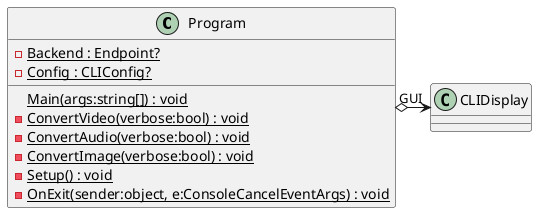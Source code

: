 @startuml
class Program {
    - {static} Backend : Endpoint?
    - {static} Config : CLIConfig?
    {static} Main(args:string[]) : void
    - {static} ConvertVideo(verbose:bool) : void
    - {static} ConvertAudio(verbose:bool) : void
    - {static} ConvertImage(verbose:bool) : void
    - {static} Setup() : void
    - {static} OnExit(sender:object, e:ConsoleCancelEventArgs) : void
}
Program o-> "GUI" CLIDisplay
@enduml
